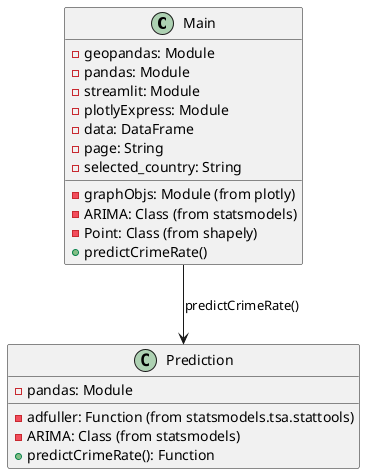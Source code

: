 '@startuml
'
'class Main {
'  - geopandas: Module
'  - pandas: Module
'  - streamlit: Module
'  - plotlyExpress: Module
'  - graphObjs: Module (from plotly)
'  - ARIMA: Class (from statsmodels)
'  - Point: Class (from shapely)
'  - data: DataFrame
'  - page: String
'  - selected_country: String
'  + predictCrimeRate()
'}
'
'class Prediction {
'  - pandas: Module
'  - adfuller: Function (from statsmodels.tsa.stattools)
'  - ARIMA: Class (from statsmodels)
'  + predictCrimeRate(): Function
'}
'
'Main --> Prediction: predictCrimeRate()
'
@enduml
